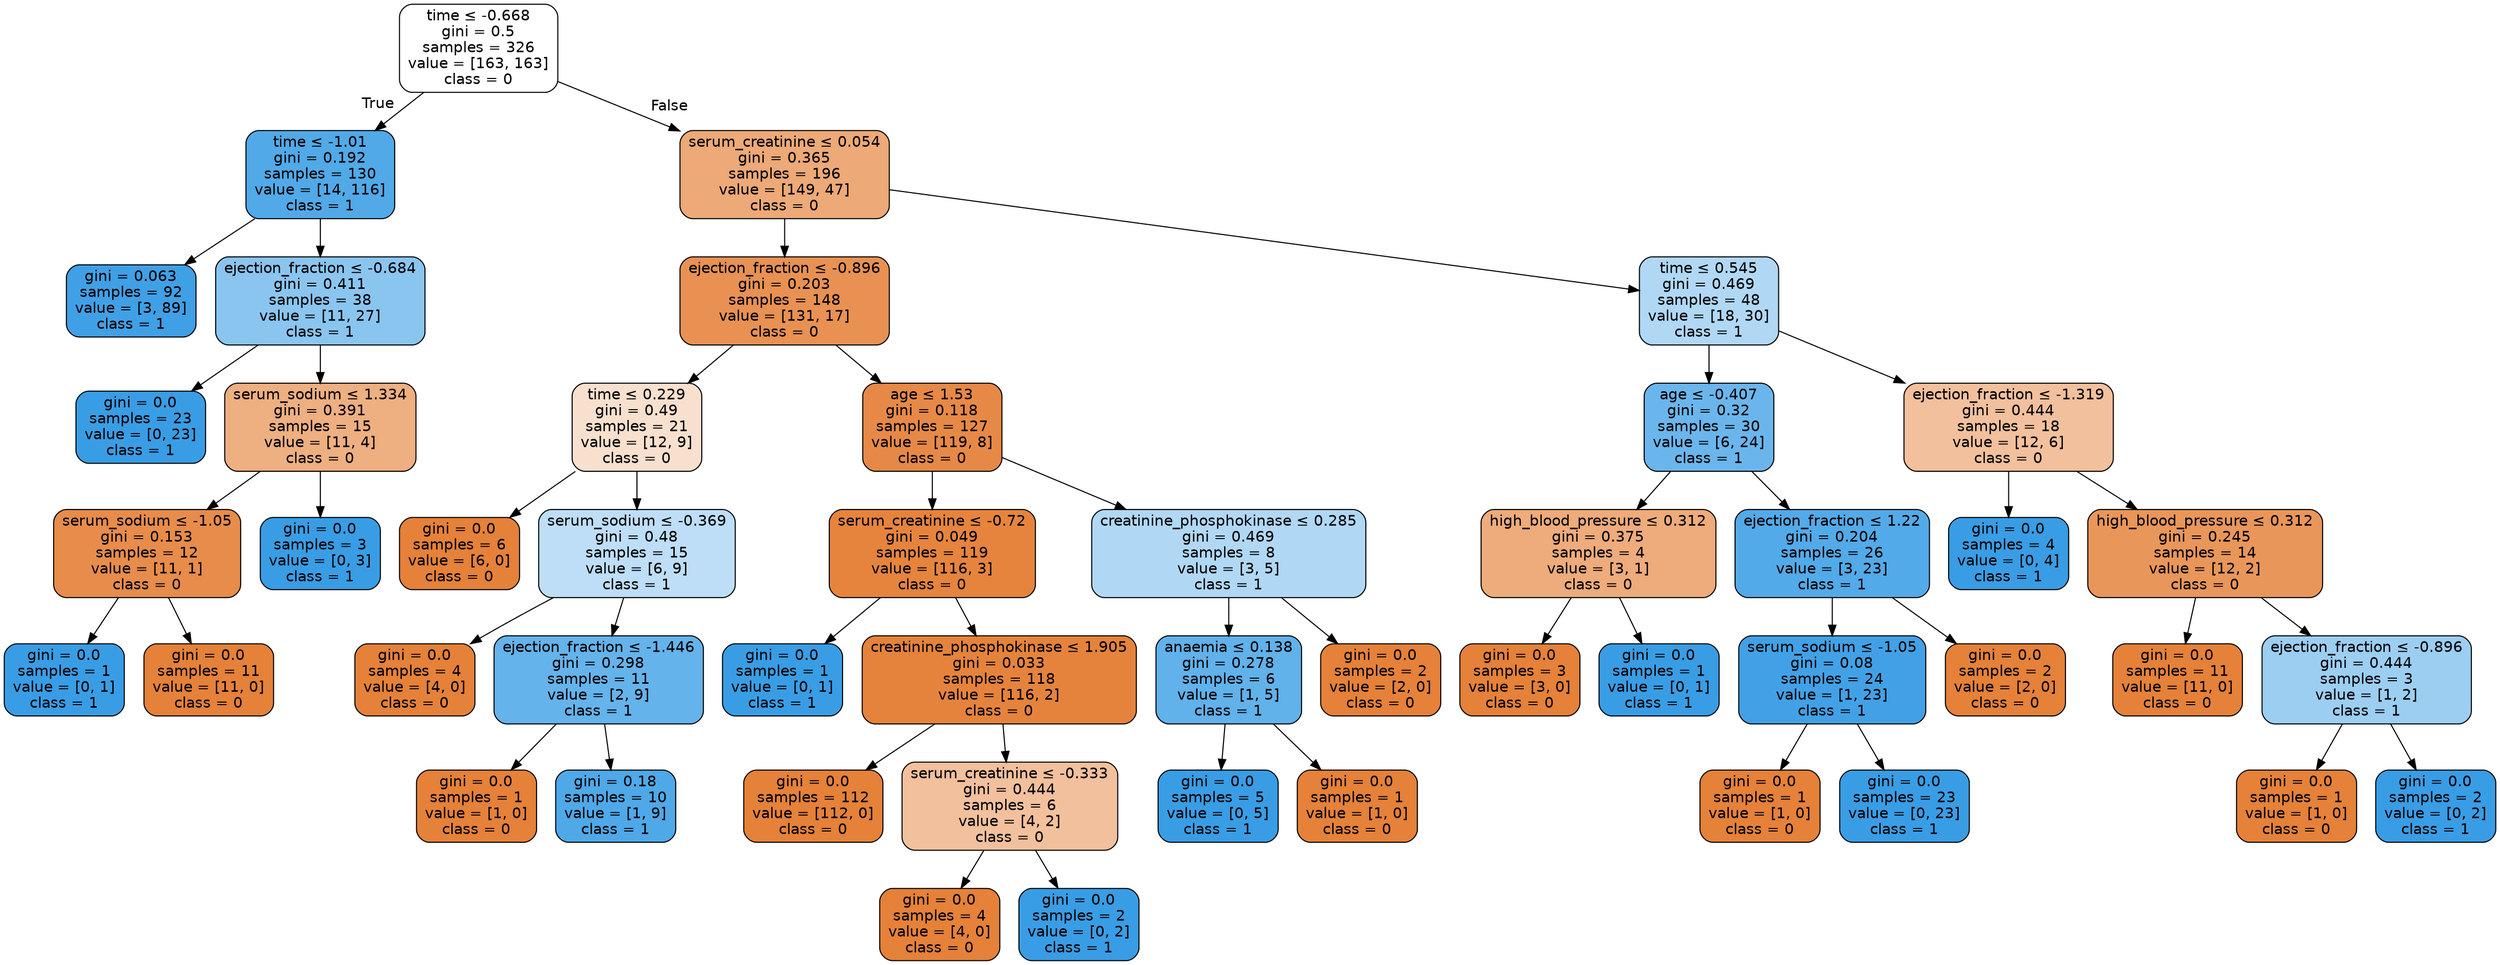 digraph Tree {
node [shape=box, style="filled, rounded", color="black", fontname=helvetica] ;
edge [fontname=helvetica] ;
0 [label=<time &le; -0.668<br/>gini = 0.5<br/>samples = 326<br/>value = [163, 163]<br/>class = 0>, fillcolor="#ffffff"] ;
1 [label=<time &le; -1.01<br/>gini = 0.192<br/>samples = 130<br/>value = [14, 116]<br/>class = 1>, fillcolor="#51a9e8"] ;
0 -> 1 [labeldistance=2.5, labelangle=45, headlabel="True"] ;
2 [label=<gini = 0.063<br/>samples = 92<br/>value = [3, 89]<br/>class = 1>, fillcolor="#40a0e6"] ;
1 -> 2 ;
3 [label=<ejection_fraction &le; -0.684<br/>gini = 0.411<br/>samples = 38<br/>value = [11, 27]<br/>class = 1>, fillcolor="#8ac5f0"] ;
1 -> 3 ;
4 [label=<gini = 0.0<br/>samples = 23<br/>value = [0, 23]<br/>class = 1>, fillcolor="#399de5"] ;
3 -> 4 ;
5 [label=<serum_sodium &le; 1.334<br/>gini = 0.391<br/>samples = 15<br/>value = [11, 4]<br/>class = 0>, fillcolor="#eeaf81"] ;
3 -> 5 ;
6 [label=<serum_sodium &le; -1.05<br/>gini = 0.153<br/>samples = 12<br/>value = [11, 1]<br/>class = 0>, fillcolor="#e78c4b"] ;
5 -> 6 ;
7 [label=<gini = 0.0<br/>samples = 1<br/>value = [0, 1]<br/>class = 1>, fillcolor="#399de5"] ;
6 -> 7 ;
8 [label=<gini = 0.0<br/>samples = 11<br/>value = [11, 0]<br/>class = 0>, fillcolor="#e58139"] ;
6 -> 8 ;
9 [label=<gini = 0.0<br/>samples = 3<br/>value = [0, 3]<br/>class = 1>, fillcolor="#399de5"] ;
5 -> 9 ;
10 [label=<serum_creatinine &le; 0.054<br/>gini = 0.365<br/>samples = 196<br/>value = [149, 47]<br/>class = 0>, fillcolor="#eda977"] ;
0 -> 10 [labeldistance=2.5, labelangle=-45, headlabel="False"] ;
11 [label=<ejection_fraction &le; -0.896<br/>gini = 0.203<br/>samples = 148<br/>value = [131, 17]<br/>class = 0>, fillcolor="#e89153"] ;
10 -> 11 ;
12 [label=<time &le; 0.229<br/>gini = 0.49<br/>samples = 21<br/>value = [12, 9]<br/>class = 0>, fillcolor="#f8e0ce"] ;
11 -> 12 ;
13 [label=<gini = 0.0<br/>samples = 6<br/>value = [6, 0]<br/>class = 0>, fillcolor="#e58139"] ;
12 -> 13 ;
14 [label=<serum_sodium &le; -0.369<br/>gini = 0.48<br/>samples = 15<br/>value = [6, 9]<br/>class = 1>, fillcolor="#bddef6"] ;
12 -> 14 ;
15 [label=<gini = 0.0<br/>samples = 4<br/>value = [4, 0]<br/>class = 0>, fillcolor="#e58139"] ;
14 -> 15 ;
16 [label=<ejection_fraction &le; -1.446<br/>gini = 0.298<br/>samples = 11<br/>value = [2, 9]<br/>class = 1>, fillcolor="#65b3eb"] ;
14 -> 16 ;
17 [label=<gini = 0.0<br/>samples = 1<br/>value = [1, 0]<br/>class = 0>, fillcolor="#e58139"] ;
16 -> 17 ;
18 [label=<gini = 0.18<br/>samples = 10<br/>value = [1, 9]<br/>class = 1>, fillcolor="#4fa8e8"] ;
16 -> 18 ;
19 [label=<age &le; 1.53<br/>gini = 0.118<br/>samples = 127<br/>value = [119, 8]<br/>class = 0>, fillcolor="#e78946"] ;
11 -> 19 ;
20 [label=<serum_creatinine &le; -0.72<br/>gini = 0.049<br/>samples = 119<br/>value = [116, 3]<br/>class = 0>, fillcolor="#e6843e"] ;
19 -> 20 ;
21 [label=<gini = 0.0<br/>samples = 1<br/>value = [0, 1]<br/>class = 1>, fillcolor="#399de5"] ;
20 -> 21 ;
22 [label=<creatinine_phosphokinase &le; 1.905<br/>gini = 0.033<br/>samples = 118<br/>value = [116, 2]<br/>class = 0>, fillcolor="#e5833c"] ;
20 -> 22 ;
23 [label=<gini = 0.0<br/>samples = 112<br/>value = [112, 0]<br/>class = 0>, fillcolor="#e58139"] ;
22 -> 23 ;
24 [label=<serum_creatinine &le; -0.333<br/>gini = 0.444<br/>samples = 6<br/>value = [4, 2]<br/>class = 0>, fillcolor="#f2c09c"] ;
22 -> 24 ;
25 [label=<gini = 0.0<br/>samples = 4<br/>value = [4, 0]<br/>class = 0>, fillcolor="#e58139"] ;
24 -> 25 ;
26 [label=<gini = 0.0<br/>samples = 2<br/>value = [0, 2]<br/>class = 1>, fillcolor="#399de5"] ;
24 -> 26 ;
27 [label=<creatinine_phosphokinase &le; 0.285<br/>gini = 0.469<br/>samples = 8<br/>value = [3, 5]<br/>class = 1>, fillcolor="#b0d8f5"] ;
19 -> 27 ;
28 [label=<anaemia &le; 0.138<br/>gini = 0.278<br/>samples = 6<br/>value = [1, 5]<br/>class = 1>, fillcolor="#61b1ea"] ;
27 -> 28 ;
29 [label=<gini = 0.0<br/>samples = 5<br/>value = [0, 5]<br/>class = 1>, fillcolor="#399de5"] ;
28 -> 29 ;
30 [label=<gini = 0.0<br/>samples = 1<br/>value = [1, 0]<br/>class = 0>, fillcolor="#e58139"] ;
28 -> 30 ;
31 [label=<gini = 0.0<br/>samples = 2<br/>value = [2, 0]<br/>class = 0>, fillcolor="#e58139"] ;
27 -> 31 ;
32 [label=<time &le; 0.545<br/>gini = 0.469<br/>samples = 48<br/>value = [18, 30]<br/>class = 1>, fillcolor="#b0d8f5"] ;
10 -> 32 ;
33 [label=<age &le; -0.407<br/>gini = 0.32<br/>samples = 30<br/>value = [6, 24]<br/>class = 1>, fillcolor="#6ab6ec"] ;
32 -> 33 ;
34 [label=<high_blood_pressure &le; 0.312<br/>gini = 0.375<br/>samples = 4<br/>value = [3, 1]<br/>class = 0>, fillcolor="#eeab7b"] ;
33 -> 34 ;
35 [label=<gini = 0.0<br/>samples = 3<br/>value = [3, 0]<br/>class = 0>, fillcolor="#e58139"] ;
34 -> 35 ;
36 [label=<gini = 0.0<br/>samples = 1<br/>value = [0, 1]<br/>class = 1>, fillcolor="#399de5"] ;
34 -> 36 ;
37 [label=<ejection_fraction &le; 1.22<br/>gini = 0.204<br/>samples = 26<br/>value = [3, 23]<br/>class = 1>, fillcolor="#53aae8"] ;
33 -> 37 ;
38 [label=<serum_sodium &le; -1.05<br/>gini = 0.08<br/>samples = 24<br/>value = [1, 23]<br/>class = 1>, fillcolor="#42a1e6"] ;
37 -> 38 ;
39 [label=<gini = 0.0<br/>samples = 1<br/>value = [1, 0]<br/>class = 0>, fillcolor="#e58139"] ;
38 -> 39 ;
40 [label=<gini = 0.0<br/>samples = 23<br/>value = [0, 23]<br/>class = 1>, fillcolor="#399de5"] ;
38 -> 40 ;
41 [label=<gini = 0.0<br/>samples = 2<br/>value = [2, 0]<br/>class = 0>, fillcolor="#e58139"] ;
37 -> 41 ;
42 [label=<ejection_fraction &le; -1.319<br/>gini = 0.444<br/>samples = 18<br/>value = [12, 6]<br/>class = 0>, fillcolor="#f2c09c"] ;
32 -> 42 ;
43 [label=<gini = 0.0<br/>samples = 4<br/>value = [0, 4]<br/>class = 1>, fillcolor="#399de5"] ;
42 -> 43 ;
44 [label=<high_blood_pressure &le; 0.312<br/>gini = 0.245<br/>samples = 14<br/>value = [12, 2]<br/>class = 0>, fillcolor="#e9965a"] ;
42 -> 44 ;
45 [label=<gini = 0.0<br/>samples = 11<br/>value = [11, 0]<br/>class = 0>, fillcolor="#e58139"] ;
44 -> 45 ;
46 [label=<ejection_fraction &le; -0.896<br/>gini = 0.444<br/>samples = 3<br/>value = [1, 2]<br/>class = 1>, fillcolor="#9ccef2"] ;
44 -> 46 ;
47 [label=<gini = 0.0<br/>samples = 1<br/>value = [1, 0]<br/>class = 0>, fillcolor="#e58139"] ;
46 -> 47 ;
48 [label=<gini = 0.0<br/>samples = 2<br/>value = [0, 2]<br/>class = 1>, fillcolor="#399de5"] ;
46 -> 48 ;
}